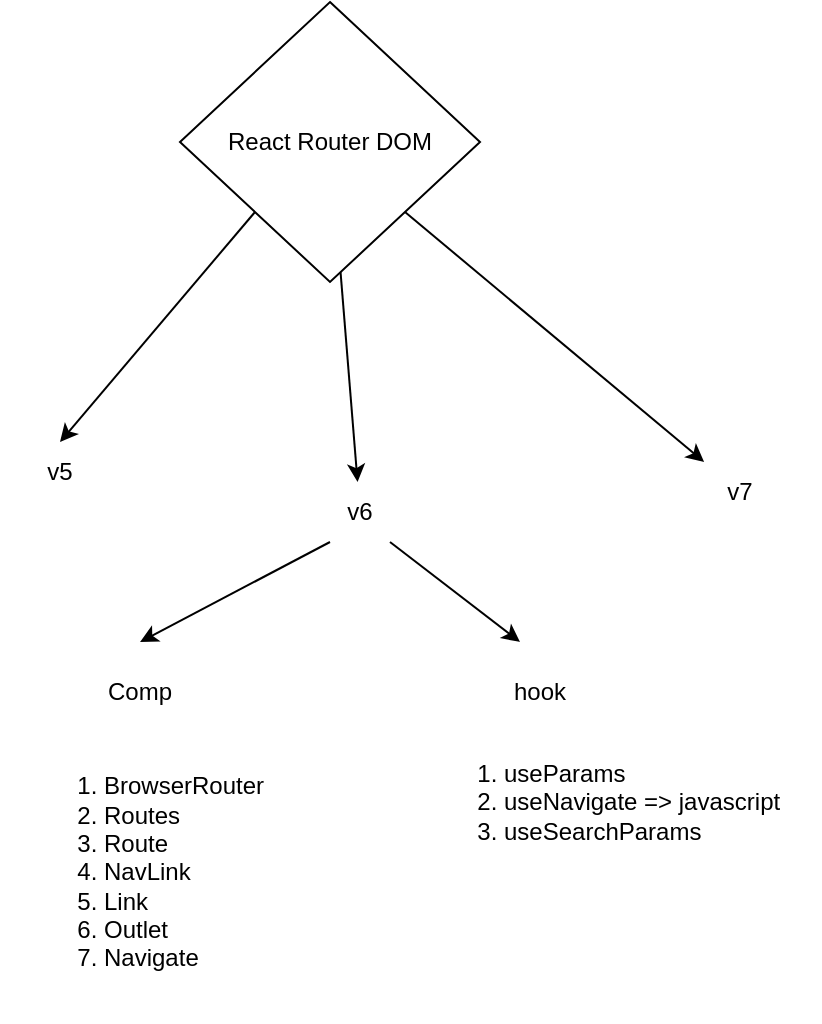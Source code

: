 <mxfile>
    <diagram id="rztlv2nUSjIYHtspOHGZ" name="Page-1">
        <mxGraphModel dx="386" dy="158" grid="1" gridSize="10" guides="1" tooltips="1" connect="1" arrows="1" fold="1" page="1" pageScale="1" pageWidth="827" pageHeight="1169" math="0" shadow="0">
            <root>
                <mxCell id="0"/>
                <mxCell id="1" parent="0"/>
                <mxCell id="6" style="edgeStyle=none;html=1;exitX=0;exitY=1;exitDx=0;exitDy=0;entryX=0.5;entryY=0;entryDx=0;entryDy=0;" parent="1" source="2" target="3" edge="1">
                    <mxGeometry relative="1" as="geometry"/>
                </mxCell>
                <mxCell id="7" style="edgeStyle=none;html=1;" parent="1" source="2" target="4" edge="1">
                    <mxGeometry relative="1" as="geometry"/>
                </mxCell>
                <mxCell id="8" style="edgeStyle=none;html=1;exitX=1;exitY=1;exitDx=0;exitDy=0;" parent="1" source="2" target="5" edge="1">
                    <mxGeometry relative="1" as="geometry"/>
                </mxCell>
                <mxCell id="2" value="React Router DOM" style="rhombus;whiteSpace=wrap;html=1;" parent="1" vertex="1">
                    <mxGeometry x="300" y="10" width="150" height="140" as="geometry"/>
                </mxCell>
                <mxCell id="3" value="v5" style="text;strokeColor=none;align=center;fillColor=none;html=1;verticalAlign=middle;whiteSpace=wrap;rounded=0;" parent="1" vertex="1">
                    <mxGeometry x="210" y="230" width="60" height="30" as="geometry"/>
                </mxCell>
                <mxCell id="9" style="edgeStyle=none;html=1;exitX=0.25;exitY=1;exitDx=0;exitDy=0;" parent="1" source="4" edge="1">
                    <mxGeometry relative="1" as="geometry">
                        <mxPoint x="280" y="330" as="targetPoint"/>
                    </mxGeometry>
                </mxCell>
                <mxCell id="11" style="edgeStyle=none;html=1;exitX=0.75;exitY=1;exitDx=0;exitDy=0;" parent="1" source="4" edge="1">
                    <mxGeometry relative="1" as="geometry">
                        <mxPoint x="470" y="330" as="targetPoint"/>
                    </mxGeometry>
                </mxCell>
                <mxCell id="4" value="v6" style="text;strokeColor=none;align=center;fillColor=none;html=1;verticalAlign=middle;whiteSpace=wrap;rounded=0;" parent="1" vertex="1">
                    <mxGeometry x="360" y="250" width="60" height="30" as="geometry"/>
                </mxCell>
                <mxCell id="5" value="v7" style="text;strokeColor=none;align=center;fillColor=none;html=1;verticalAlign=middle;whiteSpace=wrap;rounded=0;" parent="1" vertex="1">
                    <mxGeometry x="550" y="240" width="60" height="30" as="geometry"/>
                </mxCell>
                <mxCell id="10" value="Comp" style="text;strokeColor=none;align=center;fillColor=none;html=1;verticalAlign=middle;whiteSpace=wrap;rounded=0;" parent="1" vertex="1">
                    <mxGeometry x="250" y="340" width="60" height="30" as="geometry"/>
                </mxCell>
                <mxCell id="12" value="hook" style="text;strokeColor=none;align=center;fillColor=none;html=1;verticalAlign=middle;whiteSpace=wrap;rounded=0;" parent="1" vertex="1">
                    <mxGeometry x="450" y="340" width="60" height="30" as="geometry"/>
                </mxCell>
                <mxCell id="13" value="&lt;ol&gt;&lt;li&gt;BrowserRouter&lt;/li&gt;&lt;li style=&quot;&quot;&gt;Routes&lt;/li&gt;&lt;li style=&quot;&quot;&gt;Route&lt;/li&gt;&lt;li style=&quot;&quot;&gt;NavLink&lt;/li&gt;&lt;li style=&quot;&quot;&gt;Link&lt;/li&gt;&lt;li style=&quot;&quot;&gt;Outlet&lt;/li&gt;&lt;li style=&quot;&quot;&gt;Navigate&lt;/li&gt;&lt;/ol&gt;" style="text;strokeColor=none;align=left;fillColor=none;html=1;verticalAlign=middle;whiteSpace=wrap;rounded=0;" parent="1" vertex="1">
                    <mxGeometry x="220" y="370" width="160" height="150" as="geometry"/>
                </mxCell>
                <mxCell id="14" value="&lt;ol&gt;&lt;li&gt;useParams&lt;/li&gt;&lt;li&gt;useNavigate =&amp;gt; javascript&lt;/li&gt;&lt;li&gt;useSearchParams&lt;/li&gt;&lt;/ol&gt;" style="text;html=1;align=left;verticalAlign=middle;resizable=0;points=[];autosize=1;strokeColor=none;fillColor=none;rotation=0;" parent="1" vertex="1">
                    <mxGeometry x="420" y="360" width="200" height="100" as="geometry"/>
                </mxCell>
            </root>
        </mxGraphModel>
    </diagram>
</mxfile>
